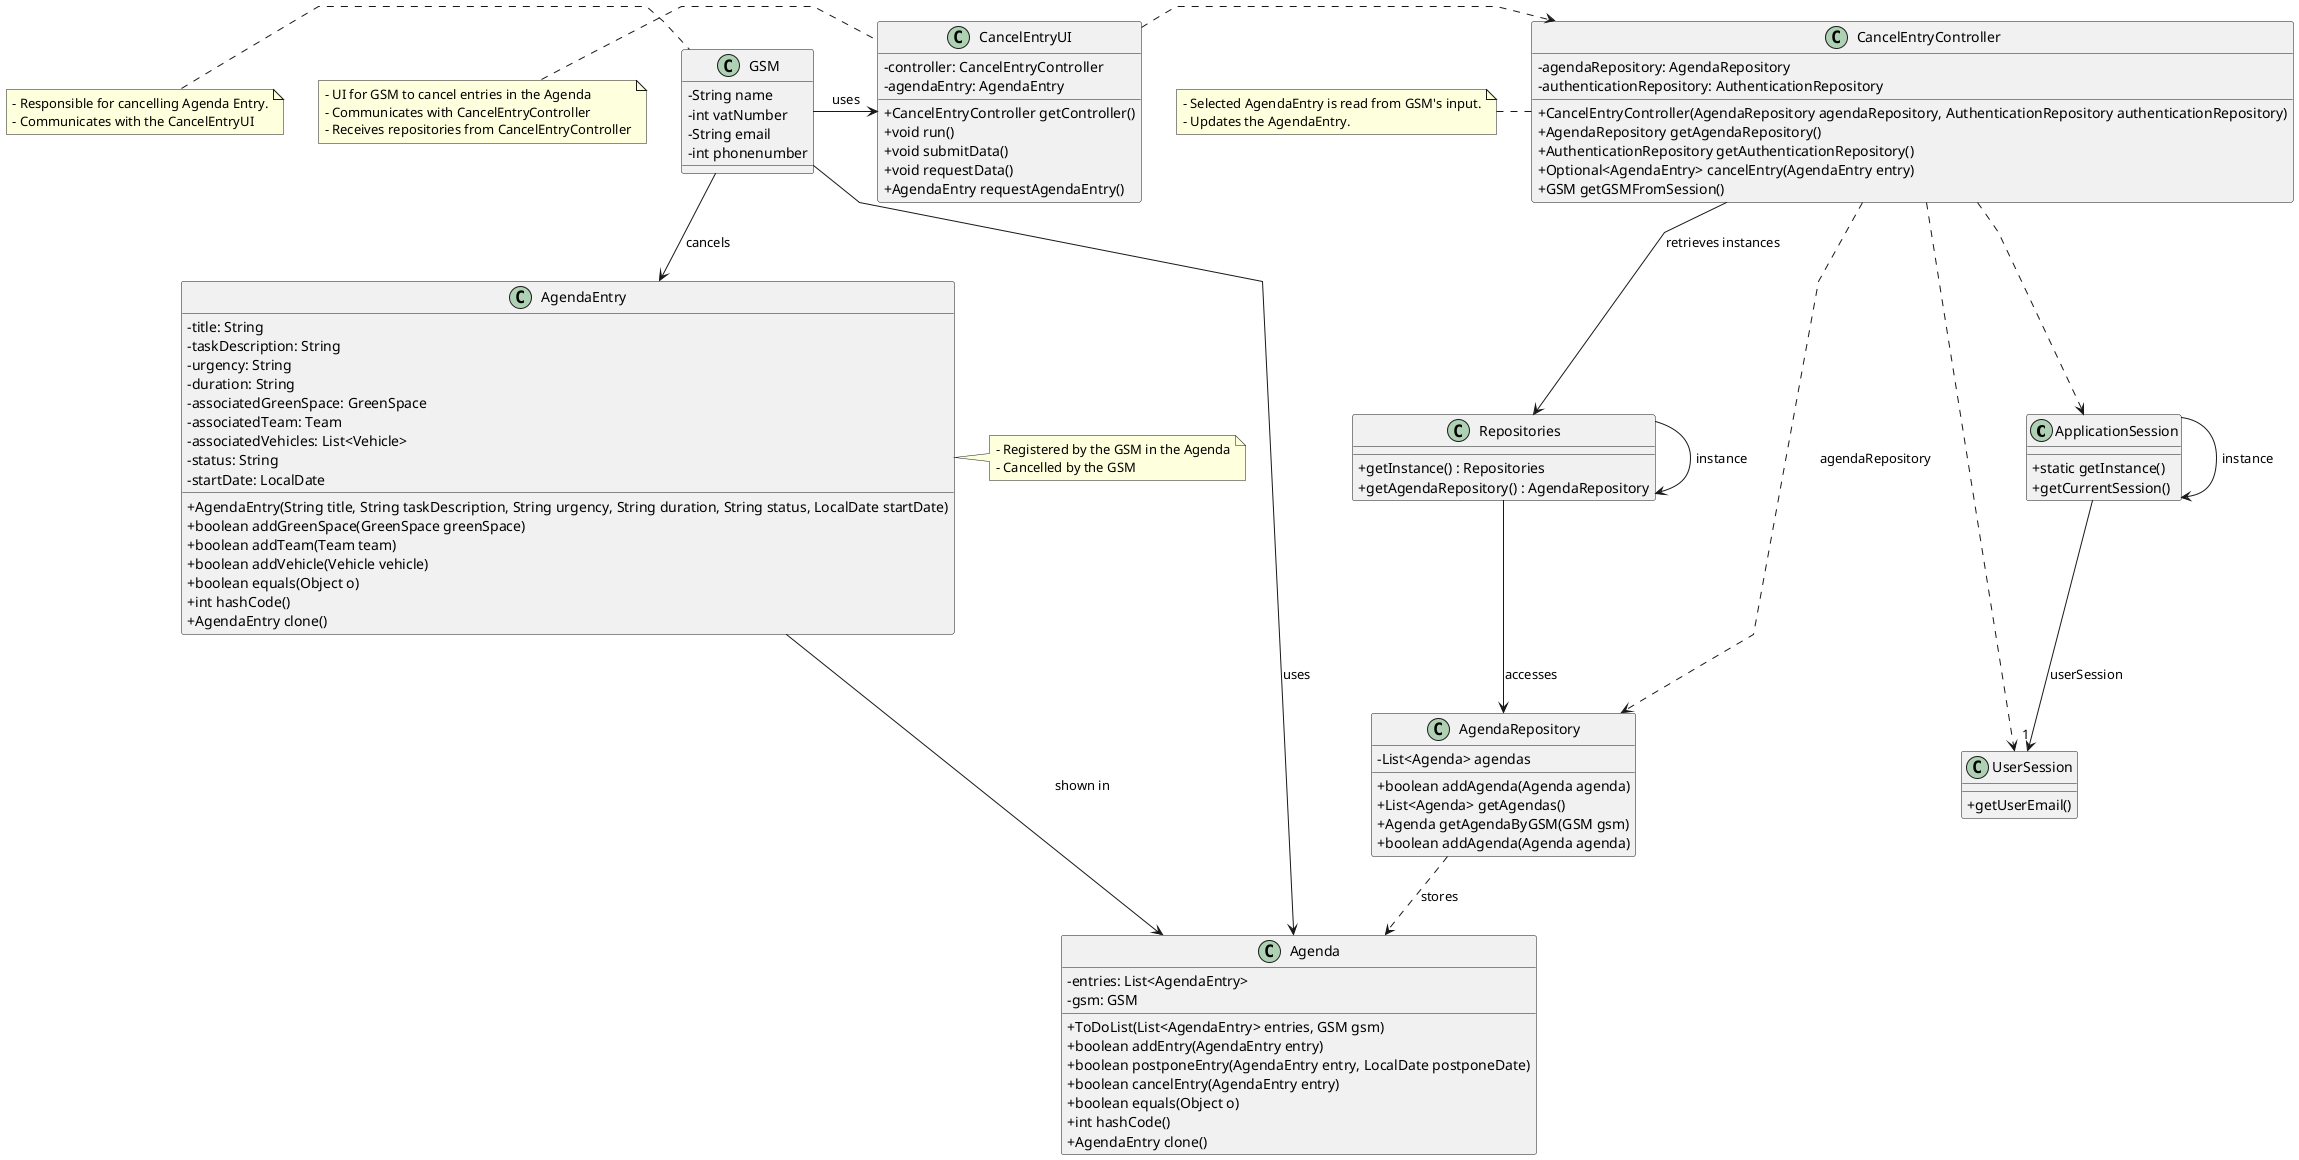 @startuml
'skinparam monochrome true
skinparam packageStyle rectangle
skinparam shadowing false
skinparam linetype polyline
'skinparam linetype orto

skinparam classAttributeIconSize 0

class ApplicationSession
{
    + static getInstance()
    + getCurrentSession()
}

class UserSession
{
    + getUserEmail()
}

class AgendaEntry {
    - title: String
    - taskDescription: String
    - urgency: String
    - duration: String
    - associatedGreenSpace: GreenSpace
    - associatedTeam: Team
    - associatedVehicles: List<Vehicle>
    - status: String
    - startDate: LocalDate
    + AgendaEntry(String title, String taskDescription, String urgency, String duration, String status, LocalDate startDate)
    + boolean addGreenSpace(GreenSpace greenSpace)
    + boolean addTeam(Team team)
    + boolean addVehicle(Vehicle vehicle)
    + boolean equals(Object o)
    + int hashCode()
    + AgendaEntry clone()
}

class Agenda {
    - entries: List<AgendaEntry>
    - gsm: GSM
    + ToDoList(List<AgendaEntry> entries, GSM gsm)
    + boolean addEntry(AgendaEntry entry)
    + boolean postponeEntry(AgendaEntry entry, LocalDate postponeDate)
    + boolean cancelEntry(AgendaEntry entry)
    + boolean equals(Object o)
    + int hashCode()
    + AgendaEntry clone()
}

class AgendaRepository {
  - List<Agenda> agendas
  + boolean addAgenda(Agenda agenda)
  + List<Agenda> getAgendas()
  + Agenda getAgendaByGSM(GSM gsm)
  + boolean addAgenda(Agenda agenda)
}

class Repositories {
  + getInstance() : Repositories
  + getAgendaRepository() : AgendaRepository
}

class CancelEntryUI {
  - controller: CancelEntryController
  - agendaEntry: AgendaEntry
  + CancelEntryController getController()
  + void run()
  + void submitData()
  + void requestData()
  + AgendaEntry requestAgendaEntry()
}

class CancelEntryController {
  - agendaRepository: AgendaRepository
  - authenticationRepository: AuthenticationRepository
  + CancelEntryController(AgendaRepository agendaRepository, AuthenticationRepository authenticationRepository)
  + AgendaRepository getAgendaRepository()
  + AuthenticationRepository getAuthenticationRepository()
  + Optional<AgendaEntry> cancelEntry(AgendaEntry entry)
  + GSM getGSMFromSession()
}

class GSM {
   - String name
   - int vatNumber
   - String email
   - int phonenumber
}

note left of CancelEntryController
  - Selected AgendaEntry is read from GSM's input.
  - Updates the AgendaEntry.
end note

note left of GSM
 - Responsible for cancelling Agenda Entry.
 - Communicates with the CancelEntryUI
end note

note left of CancelEntryUI
  - UI for GSM to cancel entries in the Agenda
  - Communicates with CancelEntryController
  - Receives repositories from CancelEntryController
end note

note right of AgendaEntry
 - Registered by the GSM in the Agenda
 - Cancelled by the GSM
end note

GSM --> AgendaEntry: cancels
GSM --> Agenda: uses
AgendaEntry --> Agenda: shown in
GSM -> CancelEntryUI: uses

Repositories -> Repositories : instance
ApplicationSession -> ApplicationSession : instance

CancelEntryUI .> CancelEntryController

CancelEntryController -down-> Repositories : retrieves instances

Repositories -down-> AgendaRepository : accesses

CancelEntryController ..> AgendaRepository : agendaRepository

ApplicationSession --> "1" UserSession : userSession

CancelEntryController ..> ApplicationSession
CancelEntryController ..> UserSession

AgendaRepository ..> Agenda: stores

@enduml
